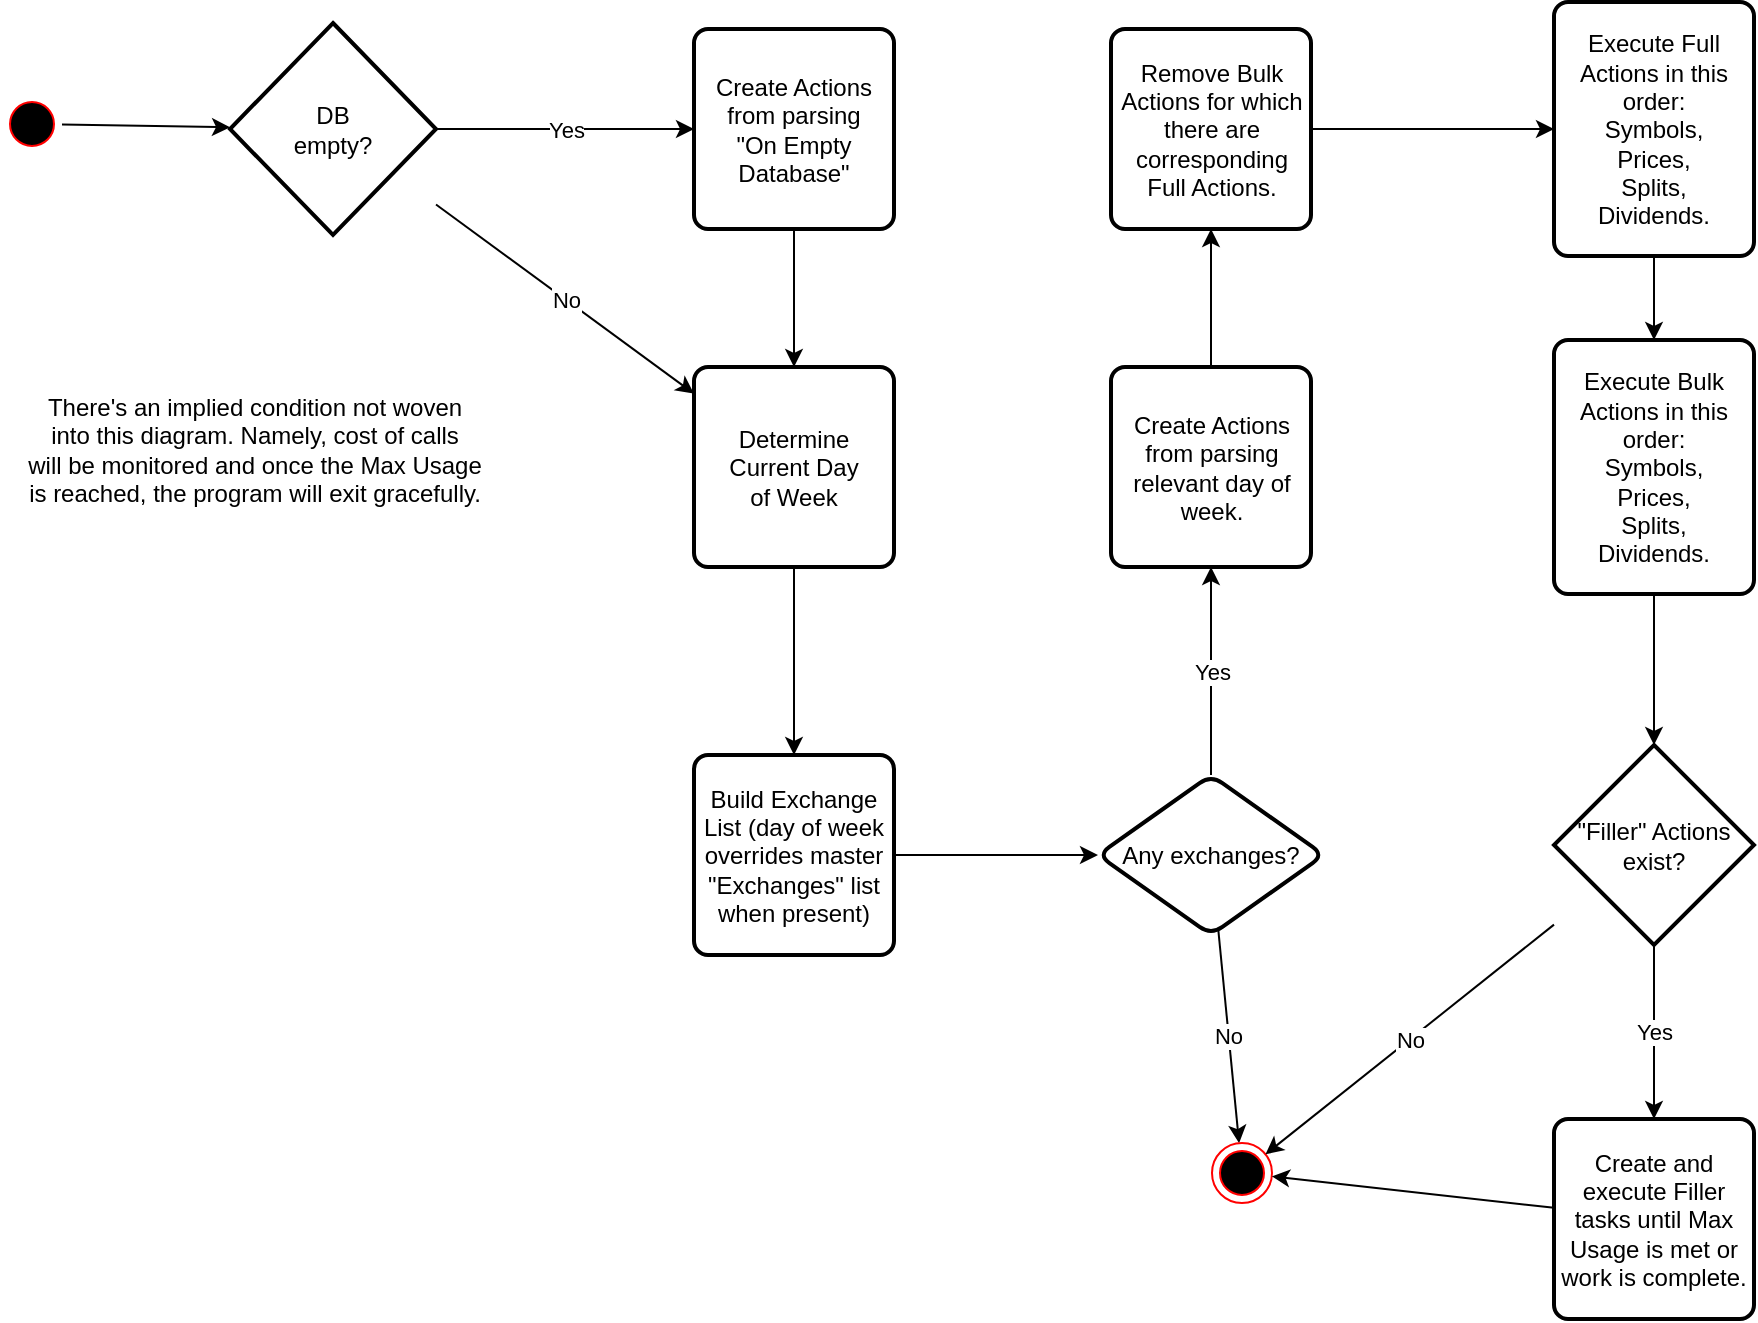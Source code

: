 <mxfile version="20.8.10" type="device"><diagram id="VM9gfohVyctBTBOxc04r" name="Import Flow Draft"><mxGraphModel dx="1098" dy="828" grid="0" gridSize="10" guides="1" tooltips="1" connect="1" arrows="1" fold="1" page="1" pageScale="1" pageWidth="1100" pageHeight="850" math="0" shadow="0"><root><mxCell id="0"/><mxCell id="1" parent="0"/><mxCell id="Y-zs_PFTIy-XPJazevhI-6" value="Yes" style="rounded=0;orthogonalLoop=1;jettySize=auto;html=1;" parent="1" source="Y-zs_PFTIy-XPJazevhI-1" target="Y-zs_PFTIy-XPJazevhI-3" edge="1"><mxGeometry relative="1" as="geometry"/></mxCell><mxCell id="Y-zs_PFTIy-XPJazevhI-14" value="No" style="edgeStyle=none;rounded=0;orthogonalLoop=1;jettySize=auto;html=1;" parent="1" source="Y-zs_PFTIy-XPJazevhI-1" target="Y-zs_PFTIy-XPJazevhI-9" edge="1"><mxGeometry relative="1" as="geometry"/></mxCell><mxCell id="Y-zs_PFTIy-XPJazevhI-1" value="DB&lt;br&gt;empty?" style="strokeWidth=2;html=1;shape=mxgraph.flowchart.decision;whiteSpace=wrap;" parent="1" vertex="1"><mxGeometry x="275" y="150.5" width="103" height="106" as="geometry"/></mxCell><mxCell id="Y-zs_PFTIy-XPJazevhI-12" style="edgeStyle=none;rounded=0;orthogonalLoop=1;jettySize=auto;html=1;" parent="1" source="Y-zs_PFTIy-XPJazevhI-3" target="Y-zs_PFTIy-XPJazevhI-9" edge="1"><mxGeometry relative="1" as="geometry"/></mxCell><mxCell id="Y-zs_PFTIy-XPJazevhI-3" value="Create Actions&lt;br&gt;from parsing&lt;br&gt;&quot;On Empty Database&quot;" style="rounded=1;whiteSpace=wrap;html=1;absoluteArcSize=1;arcSize=14;strokeWidth=2;" parent="1" vertex="1"><mxGeometry x="507" y="153.5" width="100" height="100" as="geometry"/></mxCell><mxCell id="Y-zs_PFTIy-XPJazevhI-13" style="edgeStyle=none;rounded=0;orthogonalLoop=1;jettySize=auto;html=1;" parent="1" source="Y-zs_PFTIy-XPJazevhI-9" target="Y-zs_PFTIy-XPJazevhI-11" edge="1"><mxGeometry relative="1" as="geometry"/></mxCell><mxCell id="Y-zs_PFTIy-XPJazevhI-9" value="Determine&lt;br&gt;Current Day&lt;br&gt;of Week" style="rounded=1;whiteSpace=wrap;html=1;absoluteArcSize=1;arcSize=14;strokeWidth=2;" parent="1" vertex="1"><mxGeometry x="507" y="322.5" width="100" height="100" as="geometry"/></mxCell><mxCell id="Y-zs_PFTIy-XPJazevhI-16" value="" style="edgeStyle=none;rounded=0;orthogonalLoop=1;jettySize=auto;html=1;" parent="1" source="Y-zs_PFTIy-XPJazevhI-11" target="Y-zs_PFTIy-XPJazevhI-15" edge="1"><mxGeometry relative="1" as="geometry"/></mxCell><mxCell id="Y-zs_PFTIy-XPJazevhI-11" value="Build Exchange List (day of week overrides master &quot;Exchanges&quot; list when present)" style="rounded=1;whiteSpace=wrap;html=1;absoluteArcSize=1;arcSize=14;strokeWidth=2;" parent="1" vertex="1"><mxGeometry x="507" y="516.5" width="100" height="100" as="geometry"/></mxCell><mxCell id="Y-zs_PFTIy-XPJazevhI-20" value="No" style="edgeStyle=none;rounded=0;orthogonalLoop=1;jettySize=auto;html=1;" parent="1" source="Y-zs_PFTIy-XPJazevhI-15" target="Y-zs_PFTIy-XPJazevhI-19" edge="1"><mxGeometry relative="1" as="geometry"/></mxCell><mxCell id="Y-zs_PFTIy-XPJazevhI-22" value="Yes" style="edgeStyle=none;rounded=0;orthogonalLoop=1;jettySize=auto;html=1;" parent="1" source="Y-zs_PFTIy-XPJazevhI-15" target="Y-zs_PFTIy-XPJazevhI-21" edge="1"><mxGeometry relative="1" as="geometry"/></mxCell><mxCell id="Y-zs_PFTIy-XPJazevhI-15" value="Any exchanges?" style="rhombus;whiteSpace=wrap;html=1;rounded=1;arcSize=14;strokeWidth=2;" parent="1" vertex="1"><mxGeometry x="709" y="526.5" width="113" height="80" as="geometry"/></mxCell><mxCell id="Y-zs_PFTIy-XPJazevhI-19" value="" style="ellipse;html=1;shape=endState;fillColor=#000000;strokeColor=#ff0000;" parent="1" vertex="1"><mxGeometry x="766" y="710.5" width="30" height="30" as="geometry"/></mxCell><mxCell id="Y-zs_PFTIy-XPJazevhI-24" style="edgeStyle=none;rounded=0;orthogonalLoop=1;jettySize=auto;html=1;" parent="1" source="Y-zs_PFTIy-XPJazevhI-21" target="Y-zs_PFTIy-XPJazevhI-23" edge="1"><mxGeometry relative="1" as="geometry"/></mxCell><mxCell id="Y-zs_PFTIy-XPJazevhI-21" value="Create Actions from parsing relevant day of week." style="rounded=1;whiteSpace=wrap;html=1;absoluteArcSize=1;arcSize=14;strokeWidth=2;" parent="1" vertex="1"><mxGeometry x="715.5" y="322.5" width="100" height="100" as="geometry"/></mxCell><mxCell id="Y-zs_PFTIy-XPJazevhI-30" style="edgeStyle=none;rounded=0;orthogonalLoop=1;jettySize=auto;html=1;" parent="1" source="Y-zs_PFTIy-XPJazevhI-23" target="Y-zs_PFTIy-XPJazevhI-26" edge="1"><mxGeometry relative="1" as="geometry"/></mxCell><mxCell id="Y-zs_PFTIy-XPJazevhI-23" value="Remove Bulk Actions for which there are corresponding Full Actions." style="rounded=1;whiteSpace=wrap;html=1;absoluteArcSize=1;arcSize=14;strokeWidth=2;" parent="1" vertex="1"><mxGeometry x="715.5" y="153.5" width="100" height="100" as="geometry"/></mxCell><mxCell id="Y-zs_PFTIy-XPJazevhI-28" style="edgeStyle=none;rounded=0;orthogonalLoop=1;jettySize=auto;html=1;" parent="1" source="Y-zs_PFTIy-XPJazevhI-26" target="Y-zs_PFTIy-XPJazevhI-27" edge="1"><mxGeometry relative="1" as="geometry"/></mxCell><mxCell id="Y-zs_PFTIy-XPJazevhI-26" value="Execute Full Actions in this order:&lt;br&gt;Symbols,&lt;br&gt;Prices,&lt;br&gt;Splits,&lt;br&gt;Dividends." style="rounded=1;whiteSpace=wrap;html=1;absoluteArcSize=1;arcSize=14;strokeWidth=2;" parent="1" vertex="1"><mxGeometry x="937" y="140" width="100" height="127" as="geometry"/></mxCell><mxCell id="Y-zs_PFTIy-XPJazevhI-31" style="edgeStyle=none;rounded=0;orthogonalLoop=1;jettySize=auto;html=1;" parent="1" source="Y-zs_PFTIy-XPJazevhI-27" target="Y-zs_PFTIy-XPJazevhI-32" edge="1"><mxGeometry relative="1" as="geometry"/></mxCell><mxCell id="Y-zs_PFTIy-XPJazevhI-27" value="Execute Bulk Actions in this order:&lt;br&gt;Symbols,&lt;br&gt;Prices,&lt;br&gt;Splits,&lt;br&gt;Dividends." style="rounded=1;whiteSpace=wrap;html=1;absoluteArcSize=1;arcSize=14;strokeWidth=2;" parent="1" vertex="1"><mxGeometry x="937" y="309" width="100" height="127" as="geometry"/></mxCell><mxCell id="Y-zs_PFTIy-XPJazevhI-36" style="edgeStyle=none;rounded=0;orthogonalLoop=1;jettySize=auto;html=1;" parent="1" source="Y-zs_PFTIy-XPJazevhI-29" target="Y-zs_PFTIy-XPJazevhI-19" edge="1"><mxGeometry relative="1" as="geometry"><mxPoint x="815.5" y="879.5" as="targetPoint"/></mxGeometry></mxCell><mxCell id="Y-zs_PFTIy-XPJazevhI-29" value="Create and execute Filler tasks until Max Usage is met or work is complete." style="rounded=1;whiteSpace=wrap;html=1;absoluteArcSize=1;arcSize=14;strokeWidth=2;" parent="1" vertex="1"><mxGeometry x="937" y="698.5" width="100" height="100" as="geometry"/></mxCell><mxCell id="Y-zs_PFTIy-XPJazevhI-33" value="Yes" style="edgeStyle=none;rounded=0;orthogonalLoop=1;jettySize=auto;html=1;" parent="1" source="Y-zs_PFTIy-XPJazevhI-32" target="Y-zs_PFTIy-XPJazevhI-29" edge="1"><mxGeometry relative="1" as="geometry"/></mxCell><mxCell id="Y-zs_PFTIy-XPJazevhI-34" value="No" style="edgeStyle=none;rounded=0;orthogonalLoop=1;jettySize=auto;html=1;" parent="1" source="Y-zs_PFTIy-XPJazevhI-32" target="Y-zs_PFTIy-XPJazevhI-19" edge="1"><mxGeometry relative="1" as="geometry"/></mxCell><mxCell id="Y-zs_PFTIy-XPJazevhI-32" value="&quot;Filler&quot; Actions exist?" style="strokeWidth=2;html=1;shape=mxgraph.flowchart.decision;whiteSpace=wrap;" parent="1" vertex="1"><mxGeometry x="937" y="511.5" width="100" height="100" as="geometry"/></mxCell><mxCell id="Y-zs_PFTIy-XPJazevhI-42" style="edgeStyle=none;rounded=0;orthogonalLoop=1;jettySize=auto;html=1;" parent="1" source="Y-zs_PFTIy-XPJazevhI-40" target="Y-zs_PFTIy-XPJazevhI-1" edge="1"><mxGeometry relative="1" as="geometry"/></mxCell><mxCell id="Y-zs_PFTIy-XPJazevhI-40" value="" style="ellipse;html=1;shape=startState;fillColor=#000000;strokeColor=#ff0000;" parent="1" vertex="1"><mxGeometry x="161" y="186" width="30" height="30" as="geometry"/></mxCell><mxCell id="Y-zs_PFTIy-XPJazevhI-43" value="There's an implied condition not woven&lt;br&gt;into this diagram. Namely, cost of calls&lt;br&gt;will be monitored and once the Max Usage&lt;br&gt;is reached, the program will exit gracefully." style="text;html=1;align=center;verticalAlign=middle;resizable=0;points=[];autosize=1;strokeColor=none;fillColor=none;" parent="1" vertex="1"><mxGeometry x="164" y="329" width="245" height="70" as="geometry"/></mxCell></root></mxGraphModel></diagram></mxfile>